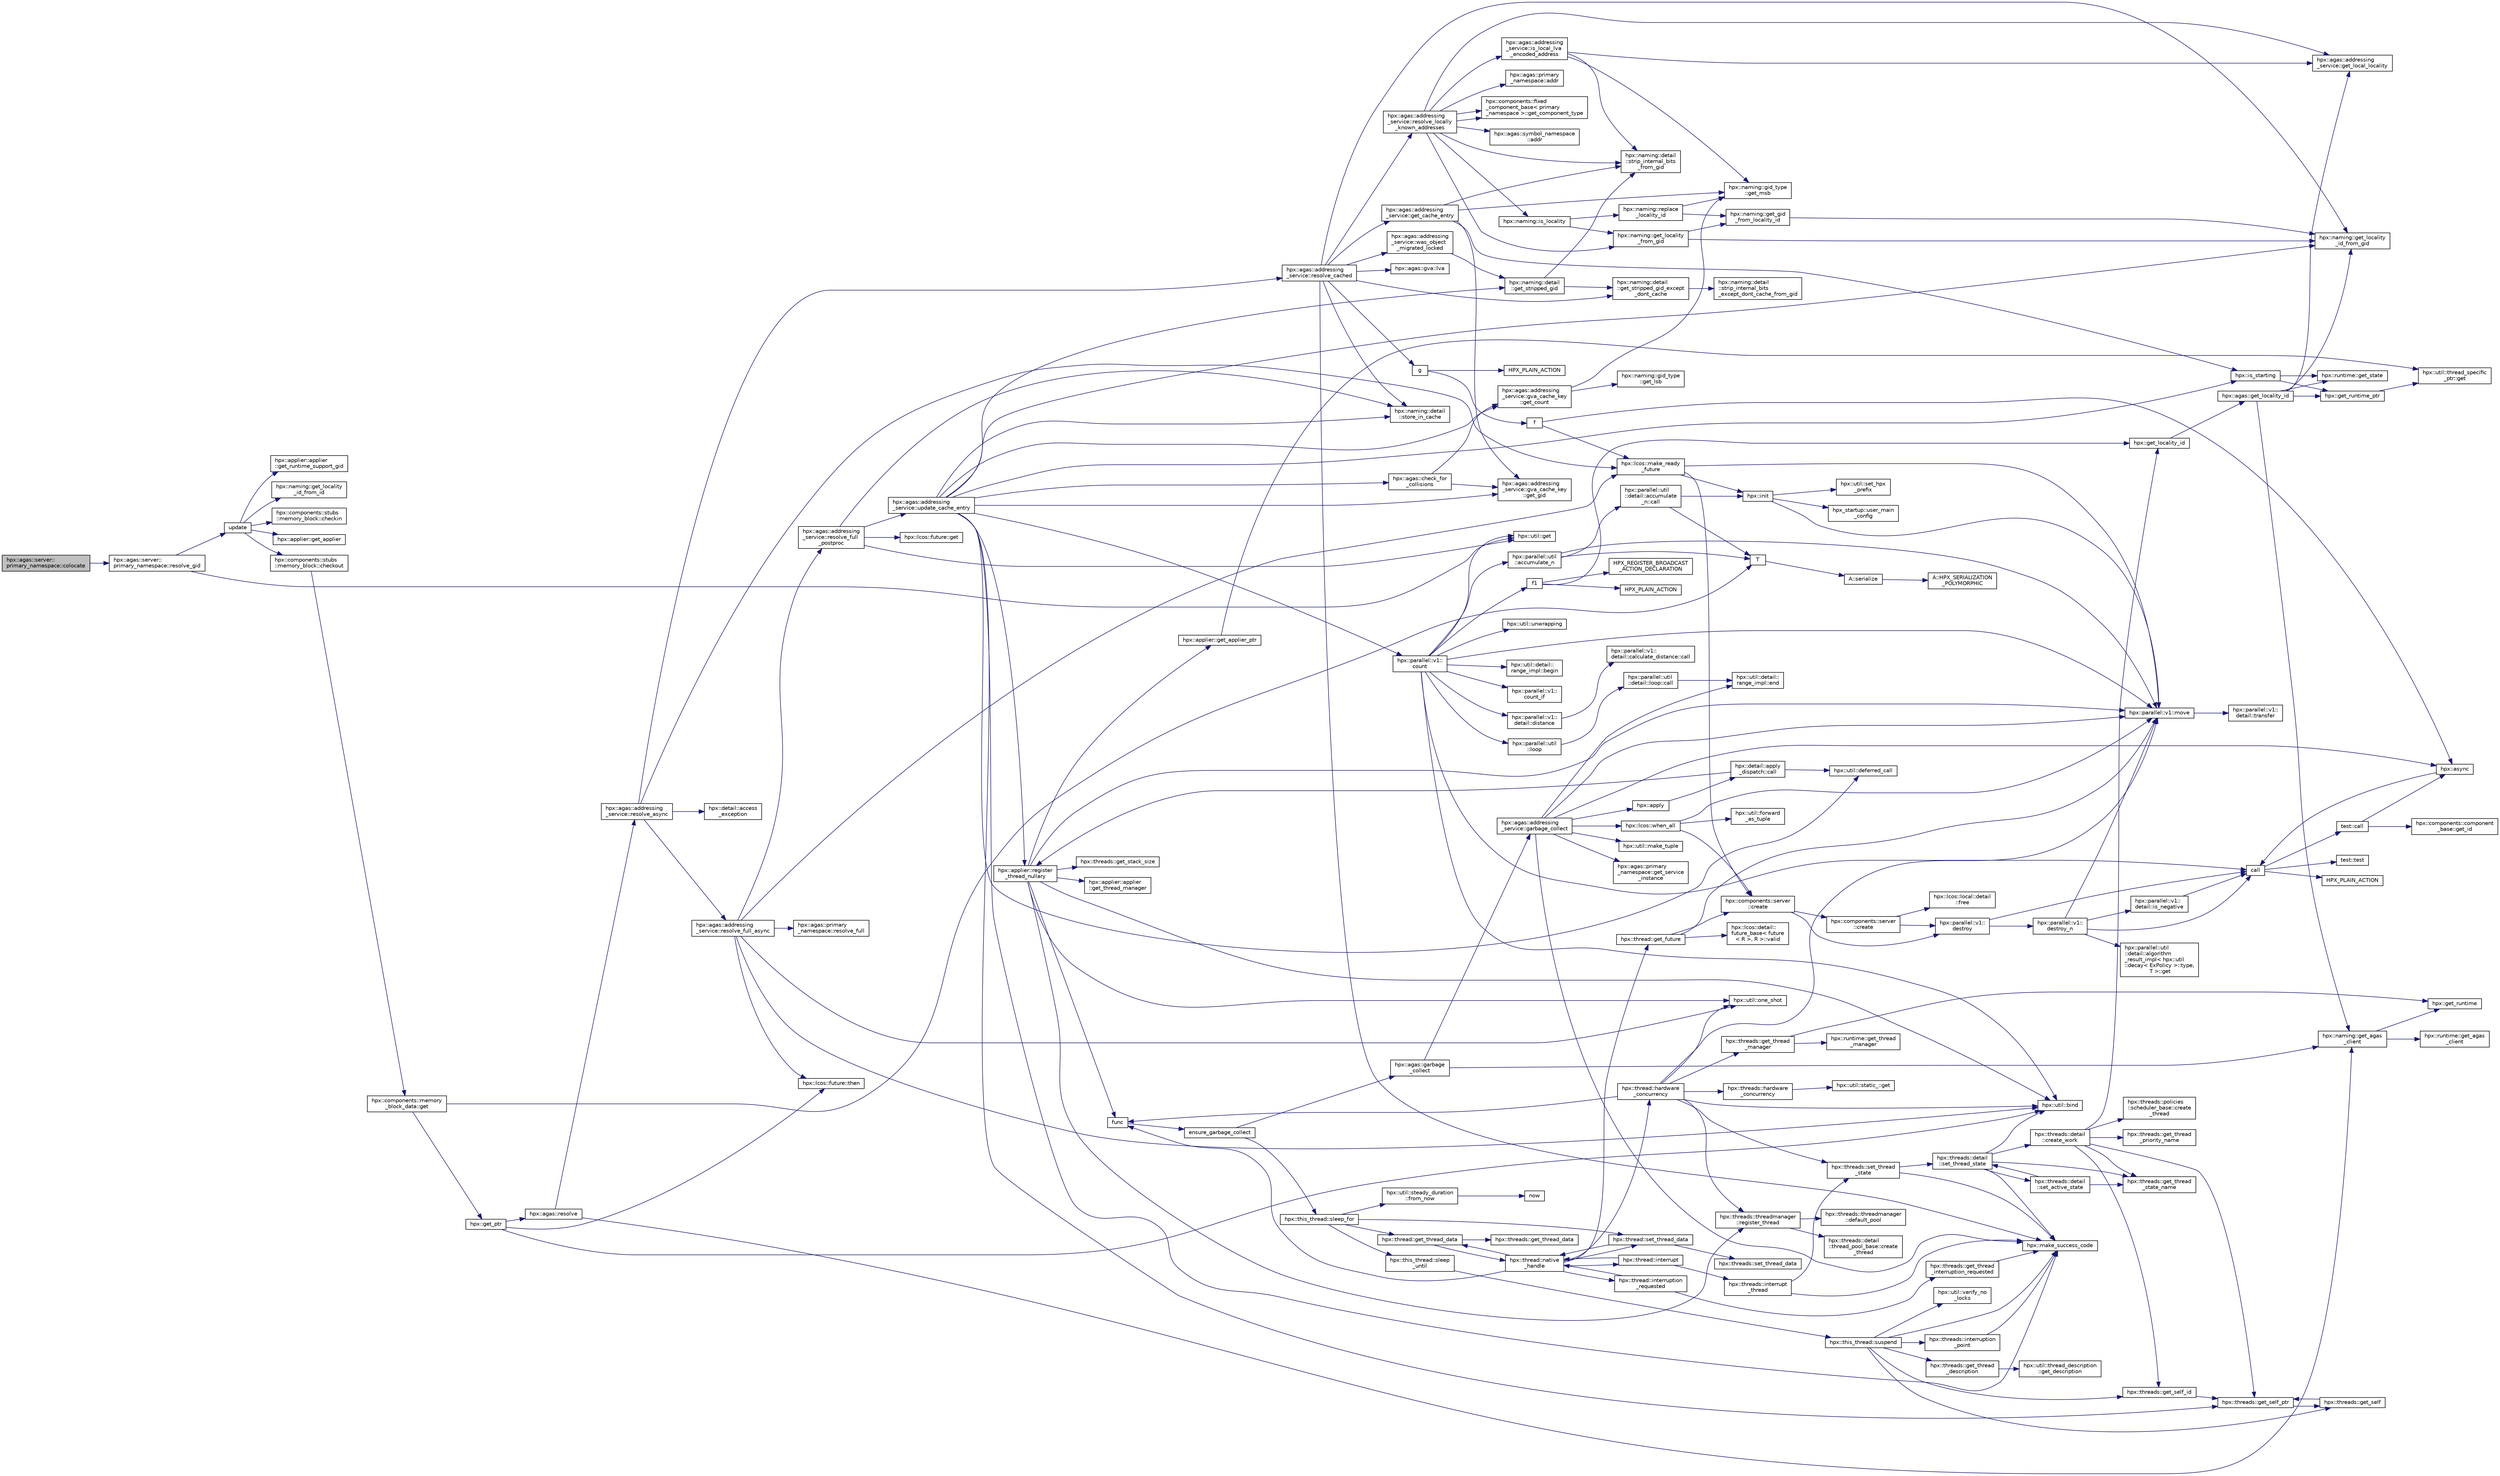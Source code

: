 digraph "hpx::agas::server::primary_namespace::colocate"
{
  edge [fontname="Helvetica",fontsize="10",labelfontname="Helvetica",labelfontsize="10"];
  node [fontname="Helvetica",fontsize="10",shape=record];
  rankdir="LR";
  Node560 [label="hpx::agas::server::\lprimary_namespace::colocate",height=0.2,width=0.4,color="black", fillcolor="grey75", style="filled", fontcolor="black"];
  Node560 -> Node561 [color="midnightblue",fontsize="10",style="solid",fontname="Helvetica"];
  Node561 [label="hpx::agas::server::\lprimary_namespace::resolve_gid",height=0.2,width=0.4,color="black", fillcolor="white", style="filled",URL="$d7/d3a/structhpx_1_1agas_1_1server_1_1primary__namespace.html#a967d5cd6df2454d4d74191d22028f756"];
  Node561 -> Node562 [color="midnightblue",fontsize="10",style="solid",fontname="Helvetica"];
  Node562 [label="update",height=0.2,width=0.4,color="black", fillcolor="white", style="filled",URL="$d7/d8b/non__atomic__rma_8cpp.html#a1f6c9aa3449cfad360e892c9c0bb7773"];
  Node562 -> Node563 [color="midnightblue",fontsize="10",style="solid",fontname="Helvetica"];
  Node563 [label="hpx::components::stubs\l::memory_block::checkout",height=0.2,width=0.4,color="black", fillcolor="white", style="filled",URL="$d2/d46/structhpx_1_1components_1_1stubs_1_1memory__block.html#a37128bbb38e0ee31010f3d06d6de4e66"];
  Node563 -> Node564 [color="midnightblue",fontsize="10",style="solid",fontname="Helvetica"];
  Node564 [label="hpx::components::memory\l_block_data::get",height=0.2,width=0.4,color="black", fillcolor="white", style="filled",URL="$d5/d76/classhpx_1_1components_1_1memory__block__data.html#a97ce2f01b730d8d90d329c1642fc0b28"];
  Node564 -> Node565 [color="midnightblue",fontsize="10",style="solid",fontname="Helvetica"];
  Node565 [label="T",height=0.2,width=0.4,color="black", fillcolor="white", style="filled",URL="$db/d33/polymorphic__semiintrusive__template_8cpp.html#ad187658f9cb91c1312b39ae7e896f1ea"];
  Node565 -> Node566 [color="midnightblue",fontsize="10",style="solid",fontname="Helvetica"];
  Node566 [label="A::serialize",height=0.2,width=0.4,color="black", fillcolor="white", style="filled",URL="$d7/da0/struct_a.html#a5f5c287cf471e274ed9dda0da1592212"];
  Node566 -> Node567 [color="midnightblue",fontsize="10",style="solid",fontname="Helvetica"];
  Node567 [label="A::HPX_SERIALIZATION\l_POLYMORPHIC",height=0.2,width=0.4,color="black", fillcolor="white", style="filled",URL="$d7/da0/struct_a.html#ada978cc156cebbafddb1f3aa4c01918c"];
  Node564 -> Node568 [color="midnightblue",fontsize="10",style="solid",fontname="Helvetica"];
  Node568 [label="hpx::get_ptr",height=0.2,width=0.4,color="black", fillcolor="white", style="filled",URL="$d8/d83/namespacehpx.html#aeb814737de830a2e8e340ca052d5ebfa",tooltip="Returns a future referring to the pointer to the underlying memory of a component. "];
  Node568 -> Node569 [color="midnightblue",fontsize="10",style="solid",fontname="Helvetica"];
  Node569 [label="hpx::agas::resolve",height=0.2,width=0.4,color="black", fillcolor="white", style="filled",URL="$dc/d54/namespacehpx_1_1agas.html#aa3252ce39fbc229439bb0d85875b01fb"];
  Node569 -> Node570 [color="midnightblue",fontsize="10",style="solid",fontname="Helvetica"];
  Node570 [label="hpx::naming::get_agas\l_client",height=0.2,width=0.4,color="black", fillcolor="white", style="filled",URL="$d4/dc9/namespacehpx_1_1naming.html#a0408fffd5d34b620712a801b0ae3b032"];
  Node570 -> Node571 [color="midnightblue",fontsize="10",style="solid",fontname="Helvetica"];
  Node571 [label="hpx::get_runtime",height=0.2,width=0.4,color="black", fillcolor="white", style="filled",URL="$d8/d83/namespacehpx.html#aef902cc6c7dd3b9fbadf34d1e850a070"];
  Node570 -> Node572 [color="midnightblue",fontsize="10",style="solid",fontname="Helvetica"];
  Node572 [label="hpx::runtime::get_agas\l_client",height=0.2,width=0.4,color="black", fillcolor="white", style="filled",URL="$d0/d7b/classhpx_1_1runtime.html#aeb5dddd30d6b9861669af8ad44d1a96a"];
  Node569 -> Node573 [color="midnightblue",fontsize="10",style="solid",fontname="Helvetica"];
  Node573 [label="hpx::agas::addressing\l_service::resolve_async",height=0.2,width=0.4,color="black", fillcolor="white", style="filled",URL="$db/d58/structhpx_1_1agas_1_1addressing__service.html#a3344990e7d5c255f51bf89a8fb2828eb"];
  Node573 -> Node574 [color="midnightblue",fontsize="10",style="solid",fontname="Helvetica"];
  Node574 [label="hpx::lcos::make_ready\l_future",height=0.2,width=0.4,color="black", fillcolor="white", style="filled",URL="$d2/dc9/namespacehpx_1_1lcos.html#a42997564ddfde91d475b8a2cea8f53e4"];
  Node574 -> Node575 [color="midnightblue",fontsize="10",style="solid",fontname="Helvetica"];
  Node575 [label="hpx::init",height=0.2,width=0.4,color="black", fillcolor="white", style="filled",URL="$d8/d83/namespacehpx.html#a3c694ea960b47c56b33351ba16e3d76b",tooltip="Main entry point for launching the HPX runtime system. "];
  Node575 -> Node576 [color="midnightblue",fontsize="10",style="solid",fontname="Helvetica"];
  Node576 [label="hpx::util::set_hpx\l_prefix",height=0.2,width=0.4,color="black", fillcolor="white", style="filled",URL="$df/dad/namespacehpx_1_1util.html#ae40a23c1ba0a48d9304dcf717a95793e"];
  Node575 -> Node577 [color="midnightblue",fontsize="10",style="solid",fontname="Helvetica"];
  Node577 [label="hpx_startup::user_main\l_config",height=0.2,width=0.4,color="black", fillcolor="white", style="filled",URL="$d3/dd2/namespacehpx__startup.html#aaac571d88bd3912a4225a23eb3261637"];
  Node575 -> Node578 [color="midnightblue",fontsize="10",style="solid",fontname="Helvetica"];
  Node578 [label="hpx::parallel::v1::move",height=0.2,width=0.4,color="black", fillcolor="white", style="filled",URL="$db/db9/namespacehpx_1_1parallel_1_1v1.html#aa7c4ede081ce786c9d1eb1adff495cfc"];
  Node578 -> Node579 [color="midnightblue",fontsize="10",style="solid",fontname="Helvetica"];
  Node579 [label="hpx::parallel::v1::\ldetail::transfer",height=0.2,width=0.4,color="black", fillcolor="white", style="filled",URL="$d2/ddd/namespacehpx_1_1parallel_1_1v1_1_1detail.html#ab1b56a05e1885ca7cc7ffa1804dd2f3c"];
  Node574 -> Node580 [color="midnightblue",fontsize="10",style="solid",fontname="Helvetica"];
  Node580 [label="hpx::components::server\l::create",height=0.2,width=0.4,color="black", fillcolor="white", style="filled",URL="$d2/da2/namespacehpx_1_1components_1_1server.html#ac776c89f3d68ceb910e8cee9fa937ab4",tooltip="Create arrays of components using their default constructor. "];
  Node580 -> Node581 [color="midnightblue",fontsize="10",style="solid",fontname="Helvetica"];
  Node581 [label="hpx::components::server\l::create",height=0.2,width=0.4,color="black", fillcolor="white", style="filled",URL="$d2/da2/namespacehpx_1_1components_1_1server.html#a77d26de181c97b444565e230577981bd"];
  Node581 -> Node582 [color="midnightblue",fontsize="10",style="solid",fontname="Helvetica"];
  Node582 [label="hpx::lcos::local::detail\l::free",height=0.2,width=0.4,color="black", fillcolor="white", style="filled",URL="$d4/dcb/namespacehpx_1_1lcos_1_1local_1_1detail.html#a55a940f019734e9bb045dc123cd80e48"];
  Node581 -> Node583 [color="midnightblue",fontsize="10",style="solid",fontname="Helvetica"];
  Node583 [label="hpx::parallel::v1::\ldestroy",height=0.2,width=0.4,color="black", fillcolor="white", style="filled",URL="$db/db9/namespacehpx_1_1parallel_1_1v1.html#acf303558375048e8a7cc9a2c2e09477f"];
  Node583 -> Node584 [color="midnightblue",fontsize="10",style="solid",fontname="Helvetica"];
  Node584 [label="call",height=0.2,width=0.4,color="black", fillcolor="white", style="filled",URL="$d2/d67/promise__1620_8cpp.html#a58357f0b82bc761e1d0b9091ed563a70"];
  Node584 -> Node585 [color="midnightblue",fontsize="10",style="solid",fontname="Helvetica"];
  Node585 [label="test::test",height=0.2,width=0.4,color="black", fillcolor="white", style="filled",URL="$d8/d89/structtest.html#ab42d5ece712d716b04cb3f686f297a26"];
  Node584 -> Node586 [color="midnightblue",fontsize="10",style="solid",fontname="Helvetica"];
  Node586 [label="HPX_PLAIN_ACTION",height=0.2,width=0.4,color="black", fillcolor="white", style="filled",URL="$d2/d67/promise__1620_8cpp.html#ab96aab827a4b1fcaf66cfe0ba83fef23"];
  Node584 -> Node587 [color="midnightblue",fontsize="10",style="solid",fontname="Helvetica"];
  Node587 [label="test::call",height=0.2,width=0.4,color="black", fillcolor="white", style="filled",URL="$d8/d89/structtest.html#aeb29e7ed6518b9426ccf1344c52620ae"];
  Node587 -> Node588 [color="midnightblue",fontsize="10",style="solid",fontname="Helvetica"];
  Node588 [label="hpx::async",height=0.2,width=0.4,color="black", fillcolor="white", style="filled",URL="$d8/d83/namespacehpx.html#acb7d8e37b73b823956ce144f9a57eaa4"];
  Node588 -> Node584 [color="midnightblue",fontsize="10",style="solid",fontname="Helvetica"];
  Node587 -> Node589 [color="midnightblue",fontsize="10",style="solid",fontname="Helvetica"];
  Node589 [label="hpx::components::component\l_base::get_id",height=0.2,width=0.4,color="black", fillcolor="white", style="filled",URL="$d2/de6/classhpx_1_1components_1_1component__base.html#a4c8fd93514039bdf01c48d66d82b19cd"];
  Node583 -> Node590 [color="midnightblue",fontsize="10",style="solid",fontname="Helvetica"];
  Node590 [label="hpx::parallel::v1::\ldestroy_n",height=0.2,width=0.4,color="black", fillcolor="white", style="filled",URL="$db/db9/namespacehpx_1_1parallel_1_1v1.html#a71d0691132a300690163f5636bcd5bd3"];
  Node590 -> Node591 [color="midnightblue",fontsize="10",style="solid",fontname="Helvetica"];
  Node591 [label="hpx::parallel::v1::\ldetail::is_negative",height=0.2,width=0.4,color="black", fillcolor="white", style="filled",URL="$d2/ddd/namespacehpx_1_1parallel_1_1v1_1_1detail.html#adf2e40fc4b20ad0fd442ee3118a4d527"];
  Node591 -> Node584 [color="midnightblue",fontsize="10",style="solid",fontname="Helvetica"];
  Node590 -> Node592 [color="midnightblue",fontsize="10",style="solid",fontname="Helvetica"];
  Node592 [label="hpx::parallel::util\l::detail::algorithm\l_result_impl\< hpx::util\l::decay\< ExPolicy \>::type,\l T \>::get",height=0.2,width=0.4,color="black", fillcolor="white", style="filled",URL="$d2/d42/structhpx_1_1parallel_1_1util_1_1detail_1_1algorithm__result__impl.html#ab5b051e8ec74eff5e0e62fd63f5d377e"];
  Node590 -> Node578 [color="midnightblue",fontsize="10",style="solid",fontname="Helvetica"];
  Node590 -> Node584 [color="midnightblue",fontsize="10",style="solid",fontname="Helvetica"];
  Node580 -> Node583 [color="midnightblue",fontsize="10",style="solid",fontname="Helvetica"];
  Node574 -> Node578 [color="midnightblue",fontsize="10",style="solid",fontname="Helvetica"];
  Node573 -> Node593 [color="midnightblue",fontsize="10",style="solid",fontname="Helvetica"];
  Node593 [label="hpx::agas::addressing\l_service::resolve_cached",height=0.2,width=0.4,color="black", fillcolor="white", style="filled",URL="$db/d58/structhpx_1_1agas_1_1addressing__service.html#a187ac62b4a4b7c1b98b75979357f07a9"];
  Node593 -> Node594 [color="midnightblue",fontsize="10",style="solid",fontname="Helvetica"];
  Node594 [label="hpx::naming::detail\l::get_stripped_gid_except\l_dont_cache",height=0.2,width=0.4,color="black", fillcolor="white", style="filled",URL="$d5/d18/namespacehpx_1_1naming_1_1detail.html#a1ab848588112d0f7fac377a15692c9cc"];
  Node594 -> Node595 [color="midnightblue",fontsize="10",style="solid",fontname="Helvetica"];
  Node595 [label="hpx::naming::detail\l::strip_internal_bits\l_except_dont_cache_from_gid",height=0.2,width=0.4,color="black", fillcolor="white", style="filled",URL="$d5/d18/namespacehpx_1_1naming_1_1detail.html#aabeb51a92376c6bfb9cf31bf9ff0c4cc"];
  Node593 -> Node596 [color="midnightblue",fontsize="10",style="solid",fontname="Helvetica"];
  Node596 [label="hpx::agas::addressing\l_service::resolve_locally\l_known_addresses",height=0.2,width=0.4,color="black", fillcolor="white", style="filled",URL="$db/d58/structhpx_1_1agas_1_1addressing__service.html#afb44b2c86524b47d1431d9d66524075c"];
  Node596 -> Node597 [color="midnightblue",fontsize="10",style="solid",fontname="Helvetica"];
  Node597 [label="hpx::naming::detail\l::strip_internal_bits\l_from_gid",height=0.2,width=0.4,color="black", fillcolor="white", style="filled",URL="$d5/d18/namespacehpx_1_1naming_1_1detail.html#a95cca4d4bc82a9da3e804b225b03dfaf"];
  Node596 -> Node598 [color="midnightblue",fontsize="10",style="solid",fontname="Helvetica"];
  Node598 [label="hpx::agas::addressing\l_service::is_local_lva\l_encoded_address",height=0.2,width=0.4,color="black", fillcolor="white", style="filled",URL="$db/d58/structhpx_1_1agas_1_1addressing__service.html#af9469c8740aeb898ce6937e2d0e57095"];
  Node598 -> Node597 [color="midnightblue",fontsize="10",style="solid",fontname="Helvetica"];
  Node598 -> Node599 [color="midnightblue",fontsize="10",style="solid",fontname="Helvetica"];
  Node599 [label="hpx::agas::addressing\l_service::get_local_locality",height=0.2,width=0.4,color="black", fillcolor="white", style="filled",URL="$db/d58/structhpx_1_1agas_1_1addressing__service.html#ab52c19a37c2a7a006c6c15f90ad0539c"];
  Node598 -> Node600 [color="midnightblue",fontsize="10",style="solid",fontname="Helvetica"];
  Node600 [label="hpx::naming::gid_type\l::get_msb",height=0.2,width=0.4,color="black", fillcolor="white", style="filled",URL="$d3/d67/structhpx_1_1naming_1_1gid__type.html#a31d0fb49a563fb184fecaabdced4dcd9"];
  Node596 -> Node599 [color="midnightblue",fontsize="10",style="solid",fontname="Helvetica"];
  Node596 -> Node601 [color="midnightblue",fontsize="10",style="solid",fontname="Helvetica"];
  Node601 [label="hpx::naming::is_locality",height=0.2,width=0.4,color="black", fillcolor="white", style="filled",URL="$d4/dc9/namespacehpx_1_1naming.html#a960045d29982b0fda774809643cf2be8"];
  Node601 -> Node602 [color="midnightblue",fontsize="10",style="solid",fontname="Helvetica"];
  Node602 [label="hpx::naming::get_locality\l_from_gid",height=0.2,width=0.4,color="black", fillcolor="white", style="filled",URL="$d4/dc9/namespacehpx_1_1naming.html#a0b1c0ab6510a7a869fa4e3c7717748e5"];
  Node602 -> Node603 [color="midnightblue",fontsize="10",style="solid",fontname="Helvetica"];
  Node603 [label="hpx::naming::get_gid\l_from_locality_id",height=0.2,width=0.4,color="black", fillcolor="white", style="filled",URL="$d4/dc9/namespacehpx_1_1naming.html#ae50a3ecdb5854b6a25a556ebc9830541"];
  Node603 -> Node604 [color="midnightblue",fontsize="10",style="solid",fontname="Helvetica"];
  Node604 [label="hpx::naming::get_locality\l_id_from_gid",height=0.2,width=0.4,color="black", fillcolor="white", style="filled",URL="$d4/dc9/namespacehpx_1_1naming.html#a7fd43037784560bd04fda9b49e33529f"];
  Node602 -> Node604 [color="midnightblue",fontsize="10",style="solid",fontname="Helvetica"];
  Node601 -> Node605 [color="midnightblue",fontsize="10",style="solid",fontname="Helvetica"];
  Node605 [label="hpx::naming::replace\l_locality_id",height=0.2,width=0.4,color="black", fillcolor="white", style="filled",URL="$d4/dc9/namespacehpx_1_1naming.html#a27ed9275dccbd5fb677b350f040c21b4"];
  Node605 -> Node603 [color="midnightblue",fontsize="10",style="solid",fontname="Helvetica"];
  Node605 -> Node600 [color="midnightblue",fontsize="10",style="solid",fontname="Helvetica"];
  Node596 -> Node602 [color="midnightblue",fontsize="10",style="solid",fontname="Helvetica"];
  Node596 -> Node606 [color="midnightblue",fontsize="10",style="solid",fontname="Helvetica"];
  Node606 [label="hpx::agas::primary\l_namespace::addr",height=0.2,width=0.4,color="black", fillcolor="white", style="filled",URL="$d1/d43/structhpx_1_1agas_1_1primary__namespace.html#ab71d11675989acee54e82f6d1956a77c"];
  Node596 -> Node607 [color="midnightblue",fontsize="10",style="solid",fontname="Helvetica"];
  Node607 [label="hpx::components::fixed\l_component_base\< primary\l_namespace \>::get_component_type",height=0.2,width=0.4,color="black", fillcolor="white", style="filled",URL="$df/dfd/classhpx_1_1components_1_1fixed__component__base.html#aa87dbc5aad4f2ee3f9b8f62c6981a8c2"];
  Node596 -> Node608 [color="midnightblue",fontsize="10",style="solid",fontname="Helvetica"];
  Node608 [label="hpx::agas::symbol_namespace\l::addr",height=0.2,width=0.4,color="black", fillcolor="white", style="filled",URL="$dd/d5e/structhpx_1_1agas_1_1symbol__namespace.html#a2527957c5b5ce9c4842294c8a95d00b4"];
  Node596 -> Node607 [color="midnightblue",fontsize="10",style="solid",fontname="Helvetica"];
  Node593 -> Node609 [color="midnightblue",fontsize="10",style="solid",fontname="Helvetica"];
  Node609 [label="hpx::make_success_code",height=0.2,width=0.4,color="black", fillcolor="white", style="filled",URL="$d8/d83/namespacehpx.html#a0e8512a8f49e2a6c8185061181419d8f",tooltip="Returns error_code(hpx::success, \"success\", mode). "];
  Node593 -> Node610 [color="midnightblue",fontsize="10",style="solid",fontname="Helvetica"];
  Node610 [label="hpx::naming::detail\l::store_in_cache",height=0.2,width=0.4,color="black", fillcolor="white", style="filled",URL="$d5/d18/namespacehpx_1_1naming_1_1detail.html#a58e1ddcbd72ed4042377e11f32abf3fa"];
  Node593 -> Node604 [color="midnightblue",fontsize="10",style="solid",fontname="Helvetica"];
  Node593 -> Node611 [color="midnightblue",fontsize="10",style="solid",fontname="Helvetica"];
  Node611 [label="hpx::agas::addressing\l_service::was_object\l_migrated_locked",height=0.2,width=0.4,color="black", fillcolor="white", style="filled",URL="$db/d58/structhpx_1_1agas_1_1addressing__service.html#aade8c179c3866b1212fe6439b586ace1",tooltip="Maintain list of migrated objects. "];
  Node611 -> Node612 [color="midnightblue",fontsize="10",style="solid",fontname="Helvetica"];
  Node612 [label="hpx::naming::detail\l::get_stripped_gid",height=0.2,width=0.4,color="black", fillcolor="white", style="filled",URL="$d5/d18/namespacehpx_1_1naming_1_1detail.html#ad3a849cb7ebd5dccf9aefadccc21dd89"];
  Node612 -> Node597 [color="midnightblue",fontsize="10",style="solid",fontname="Helvetica"];
  Node612 -> Node594 [color="midnightblue",fontsize="10",style="solid",fontname="Helvetica"];
  Node593 -> Node613 [color="midnightblue",fontsize="10",style="solid",fontname="Helvetica"];
  Node613 [label="g",height=0.2,width=0.4,color="black", fillcolor="white", style="filled",URL="$da/d17/cxx11__noexcept_8cpp.html#a96f5ebe659f57f5faa7343c54f8ea39a"];
  Node613 -> Node614 [color="midnightblue",fontsize="10",style="solid",fontname="Helvetica"];
  Node614 [label="f",height=0.2,width=0.4,color="black", fillcolor="white", style="filled",URL="$d4/d13/async__unwrap__1037_8cpp.html#a02a6b0b4f77af9f69a841dc8262b0cd0"];
  Node614 -> Node588 [color="midnightblue",fontsize="10",style="solid",fontname="Helvetica"];
  Node614 -> Node574 [color="midnightblue",fontsize="10",style="solid",fontname="Helvetica"];
  Node613 -> Node615 [color="midnightblue",fontsize="10",style="solid",fontname="Helvetica"];
  Node615 [label="HPX_PLAIN_ACTION",height=0.2,width=0.4,color="black", fillcolor="white", style="filled",URL="$d4/d13/async__unwrap__1037_8cpp.html#ab5991a65409f0229f564e4935bd7b979"];
  Node593 -> Node616 [color="midnightblue",fontsize="10",style="solid",fontname="Helvetica"];
  Node616 [label="hpx::agas::addressing\l_service::get_cache_entry",height=0.2,width=0.4,color="black", fillcolor="white", style="filled",URL="$db/d58/structhpx_1_1agas_1_1addressing__service.html#aa49e358ece0734e36829a90603b51c63"];
  Node616 -> Node617 [color="midnightblue",fontsize="10",style="solid",fontname="Helvetica"];
  Node617 [label="hpx::is_starting",height=0.2,width=0.4,color="black", fillcolor="white", style="filled",URL="$d8/d83/namespacehpx.html#ab3ff61647293cfe9b7c3060fee8445a5",tooltip="Test whether the runtime system is currently being started. "];
  Node617 -> Node618 [color="midnightblue",fontsize="10",style="solid",fontname="Helvetica"];
  Node618 [label="hpx::get_runtime_ptr",height=0.2,width=0.4,color="black", fillcolor="white", style="filled",URL="$d8/d83/namespacehpx.html#af29daf2bb3e01b4d6495a1742b6cce64"];
  Node618 -> Node619 [color="midnightblue",fontsize="10",style="solid",fontname="Helvetica"];
  Node619 [label="hpx::util::thread_specific\l_ptr::get",height=0.2,width=0.4,color="black", fillcolor="white", style="filled",URL="$d4/d4c/structhpx_1_1util_1_1thread__specific__ptr.html#a3b27d8520710478aa41d1f74206bdba9"];
  Node617 -> Node620 [color="midnightblue",fontsize="10",style="solid",fontname="Helvetica"];
  Node620 [label="hpx::runtime::get_state",height=0.2,width=0.4,color="black", fillcolor="white", style="filled",URL="$d0/d7b/classhpx_1_1runtime.html#ab405f80e060dac95d624520f38b0524c"];
  Node616 -> Node597 [color="midnightblue",fontsize="10",style="solid",fontname="Helvetica"];
  Node616 -> Node600 [color="midnightblue",fontsize="10",style="solid",fontname="Helvetica"];
  Node616 -> Node621 [color="midnightblue",fontsize="10",style="solid",fontname="Helvetica"];
  Node621 [label="hpx::agas::addressing\l_service::gva_cache_key\l::get_gid",height=0.2,width=0.4,color="black", fillcolor="white", style="filled",URL="$d0/d9c/structhpx_1_1agas_1_1addressing__service_1_1gva__cache__key.html#a708ed959cf225ceef95f3328a99e29ff"];
  Node593 -> Node622 [color="midnightblue",fontsize="10",style="solid",fontname="Helvetica"];
  Node622 [label="hpx::agas::gva::lva",height=0.2,width=0.4,color="black", fillcolor="white", style="filled",URL="$dc/d8a/structhpx_1_1agas_1_1gva.html#aea2401483cd9320a0a8ca504e79e076b"];
  Node573 -> Node623 [color="midnightblue",fontsize="10",style="solid",fontname="Helvetica"];
  Node623 [label="hpx::detail::access\l_exception",height=0.2,width=0.4,color="black", fillcolor="white", style="filled",URL="$d5/dbe/namespacehpx_1_1detail.html#ad5b3b2c9c75cdd2d75f4473c03230643"];
  Node573 -> Node624 [color="midnightblue",fontsize="10",style="solid",fontname="Helvetica"];
  Node624 [label="hpx::agas::addressing\l_service::resolve_full_async",height=0.2,width=0.4,color="black", fillcolor="white", style="filled",URL="$db/d58/structhpx_1_1agas_1_1addressing__service.html#af678e6288e0f302b9c96b813a8e660ef"];
  Node624 -> Node574 [color="midnightblue",fontsize="10",style="solid",fontname="Helvetica"];
  Node624 -> Node625 [color="midnightblue",fontsize="10",style="solid",fontname="Helvetica"];
  Node625 [label="hpx::agas::primary\l_namespace::resolve_full",height=0.2,width=0.4,color="black", fillcolor="white", style="filled",URL="$d1/d43/structhpx_1_1agas_1_1primary__namespace.html#ae7bd476e130fc743397d0d18bb161f74"];
  Node624 -> Node626 [color="midnightblue",fontsize="10",style="solid",fontname="Helvetica"];
  Node626 [label="hpx::lcos::future::then",height=0.2,width=0.4,color="black", fillcolor="white", style="filled",URL="$d0/d33/classhpx_1_1lcos_1_1future.html#a17045dee172c36e208b2cbd400fa8797"];
  Node624 -> Node627 [color="midnightblue",fontsize="10",style="solid",fontname="Helvetica"];
  Node627 [label="hpx::util::bind",height=0.2,width=0.4,color="black", fillcolor="white", style="filled",URL="$df/dad/namespacehpx_1_1util.html#ad844caedf82a0173d6909d910c3e48c6"];
  Node624 -> Node628 [color="midnightblue",fontsize="10",style="solid",fontname="Helvetica"];
  Node628 [label="hpx::util::one_shot",height=0.2,width=0.4,color="black", fillcolor="white", style="filled",URL="$df/dad/namespacehpx_1_1util.html#a273e61be42a72415291e0ec0a4f28c7a"];
  Node624 -> Node629 [color="midnightblue",fontsize="10",style="solid",fontname="Helvetica"];
  Node629 [label="hpx::agas::addressing\l_service::resolve_full\l_postproc",height=0.2,width=0.4,color="black", fillcolor="white", style="filled",URL="$db/d58/structhpx_1_1agas_1_1addressing__service.html#a9adf9683a9e200a15224e7c04f8d6339"];
  Node629 -> Node630 [color="midnightblue",fontsize="10",style="solid",fontname="Helvetica"];
  Node630 [label="hpx::util::get",height=0.2,width=0.4,color="black", fillcolor="white", style="filled",URL="$df/dad/namespacehpx_1_1util.html#a5cbd3c41f03f4d4acaedaa4777e3cc02"];
  Node629 -> Node631 [color="midnightblue",fontsize="10",style="solid",fontname="Helvetica"];
  Node631 [label="hpx::lcos::future::get",height=0.2,width=0.4,color="black", fillcolor="white", style="filled",URL="$d0/d33/classhpx_1_1lcos_1_1future.html#a8c28269486d5620ac48af349f17bb41c"];
  Node629 -> Node610 [color="midnightblue",fontsize="10",style="solid",fontname="Helvetica"];
  Node629 -> Node632 [color="midnightblue",fontsize="10",style="solid",fontname="Helvetica"];
  Node632 [label="hpx::agas::addressing\l_service::update_cache_entry",height=0.2,width=0.4,color="black", fillcolor="white", style="filled",URL="$db/d58/structhpx_1_1agas_1_1addressing__service.html#ab49f7530592fc5c804c94720b8ffd61d"];
  Node632 -> Node609 [color="midnightblue",fontsize="10",style="solid",fontname="Helvetica"];
  Node632 -> Node610 [color="midnightblue",fontsize="10",style="solid",fontname="Helvetica"];
  Node632 -> Node612 [color="midnightblue",fontsize="10",style="solid",fontname="Helvetica"];
  Node632 -> Node604 [color="midnightblue",fontsize="10",style="solid",fontname="Helvetica"];
  Node632 -> Node633 [color="midnightblue",fontsize="10",style="solid",fontname="Helvetica"];
  Node633 [label="hpx::threads::get_self_ptr",height=0.2,width=0.4,color="black", fillcolor="white", style="filled",URL="$d7/d28/namespacehpx_1_1threads.html#a22877ae347ad884cde3a51397dad6c53"];
  Node633 -> Node634 [color="midnightblue",fontsize="10",style="solid",fontname="Helvetica"];
  Node634 [label="hpx::threads::get_self",height=0.2,width=0.4,color="black", fillcolor="white", style="filled",URL="$d7/d28/namespacehpx_1_1threads.html#a07daf4d6d29233f20d66d41ab7b5b8e8"];
  Node634 -> Node633 [color="midnightblue",fontsize="10",style="solid",fontname="Helvetica"];
  Node632 -> Node617 [color="midnightblue",fontsize="10",style="solid",fontname="Helvetica"];
  Node632 -> Node635 [color="midnightblue",fontsize="10",style="solid",fontname="Helvetica"];
  Node635 [label="hpx::applier::register\l_thread_nullary",height=0.2,width=0.4,color="black", fillcolor="white", style="filled",URL="$d8/dcb/namespacehpx_1_1applier.html#a401cd1145927e58d74d1eb52aaccd936"];
  Node635 -> Node636 [color="midnightblue",fontsize="10",style="solid",fontname="Helvetica"];
  Node636 [label="hpx::applier::get_applier_ptr",height=0.2,width=0.4,color="black", fillcolor="white", style="filled",URL="$d8/dcb/namespacehpx_1_1applier.html#a617483cf2b77ad3a0aa428ade7b35299"];
  Node636 -> Node619 [color="midnightblue",fontsize="10",style="solid",fontname="Helvetica"];
  Node635 -> Node637 [color="midnightblue",fontsize="10",style="solid",fontname="Helvetica"];
  Node637 [label="func",height=0.2,width=0.4,color="black", fillcolor="white", style="filled",URL="$d8/dfd/id__type__ref__counting__1032_8cpp.html#ab811b86ea5107ffb3351fcaa29d2c652"];
  Node637 -> Node638 [color="midnightblue",fontsize="10",style="solid",fontname="Helvetica"];
  Node638 [label="ensure_garbage_collect",height=0.2,width=0.4,color="black", fillcolor="white", style="filled",URL="$d8/dfd/id__type__ref__counting__1032_8cpp.html#a5264b94bf7c262ac0e521fb290d476d5"];
  Node638 -> Node639 [color="midnightblue",fontsize="10",style="solid",fontname="Helvetica"];
  Node639 [label="hpx::this_thread::sleep_for",height=0.2,width=0.4,color="black", fillcolor="white", style="filled",URL="$d9/d52/namespacehpx_1_1this__thread.html#afc042a5a5fa52eef2d1d177a343435cf"];
  Node639 -> Node640 [color="midnightblue",fontsize="10",style="solid",fontname="Helvetica"];
  Node640 [label="hpx::this_thread::sleep\l_until",height=0.2,width=0.4,color="black", fillcolor="white", style="filled",URL="$d9/d52/namespacehpx_1_1this__thread.html#ae12a853980115b23ff0ab8ca06622658"];
  Node640 -> Node641 [color="midnightblue",fontsize="10",style="solid",fontname="Helvetica"];
  Node641 [label="hpx::this_thread::suspend",height=0.2,width=0.4,color="black", fillcolor="white", style="filled",URL="$d9/d52/namespacehpx_1_1this__thread.html#aca220026fb3014c0881d129fe31c0073"];
  Node641 -> Node634 [color="midnightblue",fontsize="10",style="solid",fontname="Helvetica"];
  Node641 -> Node642 [color="midnightblue",fontsize="10",style="solid",fontname="Helvetica"];
  Node642 [label="hpx::threads::get_self_id",height=0.2,width=0.4,color="black", fillcolor="white", style="filled",URL="$d7/d28/namespacehpx_1_1threads.html#afafe0f900b9fac3d4ed3c747625c1cfe"];
  Node642 -> Node633 [color="midnightblue",fontsize="10",style="solid",fontname="Helvetica"];
  Node641 -> Node643 [color="midnightblue",fontsize="10",style="solid",fontname="Helvetica"];
  Node643 [label="hpx::threads::interruption\l_point",height=0.2,width=0.4,color="black", fillcolor="white", style="filled",URL="$d7/d28/namespacehpx_1_1threads.html#ada6ec56a12b050707311d8c628089059"];
  Node643 -> Node609 [color="midnightblue",fontsize="10",style="solid",fontname="Helvetica"];
  Node641 -> Node644 [color="midnightblue",fontsize="10",style="solid",fontname="Helvetica"];
  Node644 [label="hpx::util::verify_no\l_locks",height=0.2,width=0.4,color="black", fillcolor="white", style="filled",URL="$df/dad/namespacehpx_1_1util.html#ae0e1837ee6f09b79b26c2e788d2e9fc9"];
  Node641 -> Node645 [color="midnightblue",fontsize="10",style="solid",fontname="Helvetica"];
  Node645 [label="hpx::threads::get_thread\l_description",height=0.2,width=0.4,color="black", fillcolor="white", style="filled",URL="$d7/d28/namespacehpx_1_1threads.html#a42fc18a7a680f4e8bc633a4b4c956701"];
  Node645 -> Node646 [color="midnightblue",fontsize="10",style="solid",fontname="Helvetica"];
  Node646 [label="hpx::util::thread_description\l::get_description",height=0.2,width=0.4,color="black", fillcolor="white", style="filled",URL="$df/d9e/structhpx_1_1util_1_1thread__description.html#a8c834e14eca6eb228188022577f9f952"];
  Node641 -> Node609 [color="midnightblue",fontsize="10",style="solid",fontname="Helvetica"];
  Node639 -> Node647 [color="midnightblue",fontsize="10",style="solid",fontname="Helvetica"];
  Node647 [label="hpx::util::steady_duration\l::from_now",height=0.2,width=0.4,color="black", fillcolor="white", style="filled",URL="$d9/d4f/classhpx_1_1util_1_1steady__duration.html#a0132206d767cd0f7395507b40111a153"];
  Node647 -> Node648 [color="midnightblue",fontsize="10",style="solid",fontname="Helvetica"];
  Node648 [label="now",height=0.2,width=0.4,color="black", fillcolor="white", style="filled",URL="$de/db3/1d__stencil__1__omp_8cpp.html#a89e9667753dccfac455bd37a7a3a7b16"];
  Node639 -> Node649 [color="midnightblue",fontsize="10",style="solid",fontname="Helvetica"];
  Node649 [label="hpx::thread::get_thread_data",height=0.2,width=0.4,color="black", fillcolor="white", style="filled",URL="$de/d9b/classhpx_1_1thread.html#a4535ef82cec3b953d2c941d20e3e3904"];
  Node649 -> Node650 [color="midnightblue",fontsize="10",style="solid",fontname="Helvetica"];
  Node650 [label="hpx::threads::get_thread_data",height=0.2,width=0.4,color="black", fillcolor="white", style="filled",URL="$d7/d28/namespacehpx_1_1threads.html#a8737931ff6303807225f735b2b384ae4"];
  Node649 -> Node651 [color="midnightblue",fontsize="10",style="solid",fontname="Helvetica"];
  Node651 [label="hpx::thread::native\l_handle",height=0.2,width=0.4,color="black", fillcolor="white", style="filled",URL="$de/d9b/classhpx_1_1thread.html#acf48190d264ab64c1c4ec99d0b421b5a"];
  Node651 -> Node652 [color="midnightblue",fontsize="10",style="solid",fontname="Helvetica"];
  Node652 [label="hpx::thread::hardware\l_concurrency",height=0.2,width=0.4,color="black", fillcolor="white", style="filled",URL="$de/d9b/classhpx_1_1thread.html#a8e4fff210e02485ba493bc3a2a956c03"];
  Node652 -> Node653 [color="midnightblue",fontsize="10",style="solid",fontname="Helvetica"];
  Node653 [label="hpx::threads::hardware\l_concurrency",height=0.2,width=0.4,color="black", fillcolor="white", style="filled",URL="$d7/d28/namespacehpx_1_1threads.html#aa8752a235478d2ad7b5ac467b63ab527"];
  Node653 -> Node654 [color="midnightblue",fontsize="10",style="solid",fontname="Helvetica"];
  Node654 [label="hpx::util::static_::get",height=0.2,width=0.4,color="black", fillcolor="white", style="filled",URL="$d3/dbb/structhpx_1_1util_1_1static__.html#a2967c633948a3bf17a3b5405ef5a8318"];
  Node652 -> Node637 [color="midnightblue",fontsize="10",style="solid",fontname="Helvetica"];
  Node652 -> Node627 [color="midnightblue",fontsize="10",style="solid",fontname="Helvetica"];
  Node652 -> Node628 [color="midnightblue",fontsize="10",style="solid",fontname="Helvetica"];
  Node652 -> Node578 [color="midnightblue",fontsize="10",style="solid",fontname="Helvetica"];
  Node652 -> Node655 [color="midnightblue",fontsize="10",style="solid",fontname="Helvetica"];
  Node655 [label="hpx::threads::get_thread\l_manager",height=0.2,width=0.4,color="black", fillcolor="white", style="filled",URL="$d7/d28/namespacehpx_1_1threads.html#a076973c3a53beadde7d967e22c4f6cce"];
  Node655 -> Node571 [color="midnightblue",fontsize="10",style="solid",fontname="Helvetica"];
  Node655 -> Node656 [color="midnightblue",fontsize="10",style="solid",fontname="Helvetica"];
  Node656 [label="hpx::runtime::get_thread\l_manager",height=0.2,width=0.4,color="black", fillcolor="white", style="filled",URL="$d0/d7b/classhpx_1_1runtime.html#a865b12d57fcd44a8d3dda3e35414f563"];
  Node652 -> Node657 [color="midnightblue",fontsize="10",style="solid",fontname="Helvetica"];
  Node657 [label="hpx::threads::threadmanager\l::register_thread",height=0.2,width=0.4,color="black", fillcolor="white", style="filled",URL="$d5/daa/classhpx_1_1threads_1_1threadmanager.html#a7f79c7578e08a60ca45eb276ce8133d8"];
  Node657 -> Node658 [color="midnightblue",fontsize="10",style="solid",fontname="Helvetica"];
  Node658 [label="hpx::threads::threadmanager\l::default_pool",height=0.2,width=0.4,color="black", fillcolor="white", style="filled",URL="$d5/daa/classhpx_1_1threads_1_1threadmanager.html#a851f067d03b5dd1c5e6a9a6a841e05df"];
  Node657 -> Node659 [color="midnightblue",fontsize="10",style="solid",fontname="Helvetica"];
  Node659 [label="hpx::threads::detail\l::thread_pool_base::create\l_thread",height=0.2,width=0.4,color="black", fillcolor="white", style="filled",URL="$de/dae/classhpx_1_1threads_1_1detail_1_1thread__pool__base.html#ad35d3779eef6f4528e62a26d71b34b34"];
  Node652 -> Node660 [color="midnightblue",fontsize="10",style="solid",fontname="Helvetica"];
  Node660 [label="hpx::threads::set_thread\l_state",height=0.2,width=0.4,color="black", fillcolor="white", style="filled",URL="$d7/d28/namespacehpx_1_1threads.html#ac0690ad16ad778bcc79dcd727cc33025",tooltip="Set the thread state of the thread referenced by the thread_id id. "];
  Node660 -> Node609 [color="midnightblue",fontsize="10",style="solid",fontname="Helvetica"];
  Node660 -> Node661 [color="midnightblue",fontsize="10",style="solid",fontname="Helvetica"];
  Node661 [label="hpx::threads::detail\l::set_thread_state",height=0.2,width=0.4,color="black", fillcolor="white", style="filled",URL="$d2/dd1/namespacehpx_1_1threads_1_1detail.html#af85ddc854c4a149bf1738eb1b111b9ab"];
  Node661 -> Node662 [color="midnightblue",fontsize="10",style="solid",fontname="Helvetica"];
  Node662 [label="hpx::threads::get_thread\l_state_name",height=0.2,width=0.4,color="black", fillcolor="white", style="filled",URL="$d7/d28/namespacehpx_1_1threads.html#a26f91ea8d2195f165c033241c5cd11db"];
  Node661 -> Node609 [color="midnightblue",fontsize="10",style="solid",fontname="Helvetica"];
  Node661 -> Node627 [color="midnightblue",fontsize="10",style="solid",fontname="Helvetica"];
  Node661 -> Node663 [color="midnightblue",fontsize="10",style="solid",fontname="Helvetica"];
  Node663 [label="hpx::threads::detail\l::set_active_state",height=0.2,width=0.4,color="black", fillcolor="white", style="filled",URL="$d2/dd1/namespacehpx_1_1threads_1_1detail.html#a45884a5bf04ad66a4f259231a3947e76"];
  Node663 -> Node662 [color="midnightblue",fontsize="10",style="solid",fontname="Helvetica"];
  Node663 -> Node661 [color="midnightblue",fontsize="10",style="solid",fontname="Helvetica"];
  Node661 -> Node664 [color="midnightblue",fontsize="10",style="solid",fontname="Helvetica"];
  Node664 [label="hpx::threads::detail\l::create_work",height=0.2,width=0.4,color="black", fillcolor="white", style="filled",URL="$d2/dd1/namespacehpx_1_1threads_1_1detail.html#ae22384a3c1b1a1940032fad068fb54b1"];
  Node664 -> Node662 [color="midnightblue",fontsize="10",style="solid",fontname="Helvetica"];
  Node664 -> Node665 [color="midnightblue",fontsize="10",style="solid",fontname="Helvetica"];
  Node665 [label="hpx::threads::get_thread\l_priority_name",height=0.2,width=0.4,color="black", fillcolor="white", style="filled",URL="$d7/d28/namespacehpx_1_1threads.html#a9c6b2fec0c1cf5b06ff83ce756ca6d42"];
  Node664 -> Node633 [color="midnightblue",fontsize="10",style="solid",fontname="Helvetica"];
  Node664 -> Node642 [color="midnightblue",fontsize="10",style="solid",fontname="Helvetica"];
  Node664 -> Node666 [color="midnightblue",fontsize="10",style="solid",fontname="Helvetica"];
  Node666 [label="hpx::get_locality_id",height=0.2,width=0.4,color="black", fillcolor="white", style="filled",URL="$d8/d83/namespacehpx.html#a158d7c54a657bb364c1704033010697b",tooltip="Return the number of the locality this function is being called from. "];
  Node666 -> Node667 [color="midnightblue",fontsize="10",style="solid",fontname="Helvetica"];
  Node667 [label="hpx::agas::get_locality_id",height=0.2,width=0.4,color="black", fillcolor="white", style="filled",URL="$dc/d54/namespacehpx_1_1agas.html#a491cc2ddecdf0f1a9129900caa6a4d3e"];
  Node667 -> Node618 [color="midnightblue",fontsize="10",style="solid",fontname="Helvetica"];
  Node667 -> Node620 [color="midnightblue",fontsize="10",style="solid",fontname="Helvetica"];
  Node667 -> Node570 [color="midnightblue",fontsize="10",style="solid",fontname="Helvetica"];
  Node667 -> Node599 [color="midnightblue",fontsize="10",style="solid",fontname="Helvetica"];
  Node667 -> Node604 [color="midnightblue",fontsize="10",style="solid",fontname="Helvetica"];
  Node664 -> Node668 [color="midnightblue",fontsize="10",style="solid",fontname="Helvetica"];
  Node668 [label="hpx::threads::policies\l::scheduler_base::create\l_thread",height=0.2,width=0.4,color="black", fillcolor="white", style="filled",URL="$dd/d7e/structhpx_1_1threads_1_1policies_1_1scheduler__base.html#ad3b05cd7f363cc8e8410ce368c3794e0"];
  Node651 -> Node669 [color="midnightblue",fontsize="10",style="solid",fontname="Helvetica"];
  Node669 [label="hpx::thread::interrupt",height=0.2,width=0.4,color="black", fillcolor="white", style="filled",URL="$de/d9b/classhpx_1_1thread.html#ac34d0d033aa743c476a79dbc2e1a8a39"];
  Node669 -> Node670 [color="midnightblue",fontsize="10",style="solid",fontname="Helvetica"];
  Node670 [label="hpx::threads::interrupt\l_thread",height=0.2,width=0.4,color="black", fillcolor="white", style="filled",URL="$d7/d28/namespacehpx_1_1threads.html#a6bdda1a2aab61b9b13d274b5155d7e73"];
  Node670 -> Node609 [color="midnightblue",fontsize="10",style="solid",fontname="Helvetica"];
  Node670 -> Node660 [color="midnightblue",fontsize="10",style="solid",fontname="Helvetica"];
  Node669 -> Node651 [color="midnightblue",fontsize="10",style="solid",fontname="Helvetica"];
  Node651 -> Node671 [color="midnightblue",fontsize="10",style="solid",fontname="Helvetica"];
  Node671 [label="hpx::thread::interruption\l_requested",height=0.2,width=0.4,color="black", fillcolor="white", style="filled",URL="$de/d9b/classhpx_1_1thread.html#a33276bb4c20bbb0b1978944e18ef71b8"];
  Node671 -> Node672 [color="midnightblue",fontsize="10",style="solid",fontname="Helvetica"];
  Node672 [label="hpx::threads::get_thread\l_interruption_requested",height=0.2,width=0.4,color="black", fillcolor="white", style="filled",URL="$d7/d28/namespacehpx_1_1threads.html#ae64a7fdb8b5c8bac7be0c8282672a03b"];
  Node672 -> Node609 [color="midnightblue",fontsize="10",style="solid",fontname="Helvetica"];
  Node671 -> Node651 [color="midnightblue",fontsize="10",style="solid",fontname="Helvetica"];
  Node651 -> Node673 [color="midnightblue",fontsize="10",style="solid",fontname="Helvetica"];
  Node673 [label="hpx::thread::get_future",height=0.2,width=0.4,color="black", fillcolor="white", style="filled",URL="$de/d9b/classhpx_1_1thread.html#a87fdb0d8da826366fc190ed224900a64"];
  Node673 -> Node674 [color="midnightblue",fontsize="10",style="solid",fontname="Helvetica"];
  Node674 [label="hpx::lcos::detail::\lfuture_base\< future\l\< R \>, R \>::valid",height=0.2,width=0.4,color="black", fillcolor="white", style="filled",URL="$d5/dd7/classhpx_1_1lcos_1_1detail_1_1future__base.html#aaf7beb7374815614363033bd96573e75"];
  Node673 -> Node580 [color="midnightblue",fontsize="10",style="solid",fontname="Helvetica"];
  Node673 -> Node578 [color="midnightblue",fontsize="10",style="solid",fontname="Helvetica"];
  Node651 -> Node649 [color="midnightblue",fontsize="10",style="solid",fontname="Helvetica"];
  Node651 -> Node675 [color="midnightblue",fontsize="10",style="solid",fontname="Helvetica"];
  Node675 [label="hpx::thread::set_thread_data",height=0.2,width=0.4,color="black", fillcolor="white", style="filled",URL="$de/d9b/classhpx_1_1thread.html#a7317a3cf5251f3b33c990449570d4cea"];
  Node675 -> Node676 [color="midnightblue",fontsize="10",style="solid",fontname="Helvetica"];
  Node676 [label="hpx::threads::set_thread_data",height=0.2,width=0.4,color="black", fillcolor="white", style="filled",URL="$d7/d28/namespacehpx_1_1threads.html#a00a625acc149fce3ae38e4340454acf7"];
  Node675 -> Node651 [color="midnightblue",fontsize="10",style="solid",fontname="Helvetica"];
  Node651 -> Node637 [color="midnightblue",fontsize="10",style="solid",fontname="Helvetica"];
  Node639 -> Node675 [color="midnightblue",fontsize="10",style="solid",fontname="Helvetica"];
  Node638 -> Node677 [color="midnightblue",fontsize="10",style="solid",fontname="Helvetica"];
  Node677 [label="hpx::agas::garbage\l_collect",height=0.2,width=0.4,color="black", fillcolor="white", style="filled",URL="$dc/d54/namespacehpx_1_1agas.html#a951337adc4f9bd6df00a50737468e911"];
  Node677 -> Node570 [color="midnightblue",fontsize="10",style="solid",fontname="Helvetica"];
  Node677 -> Node678 [color="midnightblue",fontsize="10",style="solid",fontname="Helvetica"];
  Node678 [label="hpx::agas::addressing\l_service::garbage_collect",height=0.2,width=0.4,color="black", fillcolor="white", style="filled",URL="$db/d58/structhpx_1_1agas_1_1addressing__service.html#a87dcae0eacf6e62d5103ebf516d86f63"];
  Node678 -> Node609 [color="midnightblue",fontsize="10",style="solid",fontname="Helvetica"];
  Node678 -> Node679 [color="midnightblue",fontsize="10",style="solid",fontname="Helvetica"];
  Node679 [label="hpx::agas::primary\l_namespace::get_service\l_instance",height=0.2,width=0.4,color="black", fillcolor="white", style="filled",URL="$d1/d43/structhpx_1_1agas_1_1primary__namespace.html#a7630ff0f30ff8c23b13b4672c5350e2e"];
  Node678 -> Node680 [color="midnightblue",fontsize="10",style="solid",fontname="Helvetica"];
  Node680 [label="hpx::util::make_tuple",height=0.2,width=0.4,color="black", fillcolor="white", style="filled",URL="$df/dad/namespacehpx_1_1util.html#a06fa74211a987d208e013f400a9f5328"];
  Node678 -> Node681 [color="midnightblue",fontsize="10",style="solid",fontname="Helvetica"];
  Node681 [label="hpx::util::detail::\lrange_impl::end",height=0.2,width=0.4,color="black", fillcolor="white", style="filled",URL="$d4/d4a/namespacehpx_1_1util_1_1detail_1_1range__impl.html#afb2ea48b0902f52ee4d8b764807b4316"];
  Node678 -> Node682 [color="midnightblue",fontsize="10",style="solid",fontname="Helvetica"];
  Node682 [label="hpx::apply",height=0.2,width=0.4,color="black", fillcolor="white", style="filled",URL="$d8/d83/namespacehpx.html#aa87762f0db0731d385f3fdfdb25d59fc"];
  Node682 -> Node683 [color="midnightblue",fontsize="10",style="solid",fontname="Helvetica"];
  Node683 [label="hpx::detail::apply\l_dispatch::call",height=0.2,width=0.4,color="black", fillcolor="white", style="filled",URL="$db/de8/structhpx_1_1detail_1_1apply__dispatch.html#a0755fab16d281e74bcff0f8045be9459"];
  Node683 -> Node635 [color="midnightblue",fontsize="10",style="solid",fontname="Helvetica"];
  Node683 -> Node684 [color="midnightblue",fontsize="10",style="solid",fontname="Helvetica"];
  Node684 [label="hpx::util::deferred_call",height=0.2,width=0.4,color="black", fillcolor="white", style="filled",URL="$df/dad/namespacehpx_1_1util.html#acdded623c658a7a3436f7e76bc9d881c"];
  Node678 -> Node578 [color="midnightblue",fontsize="10",style="solid",fontname="Helvetica"];
  Node678 -> Node588 [color="midnightblue",fontsize="10",style="solid",fontname="Helvetica"];
  Node678 -> Node685 [color="midnightblue",fontsize="10",style="solid",fontname="Helvetica"];
  Node685 [label="hpx::lcos::when_all",height=0.2,width=0.4,color="black", fillcolor="white", style="filled",URL="$d2/dc9/namespacehpx_1_1lcos.html#a1a6fb024d8690923fb185d5aee204d54"];
  Node685 -> Node686 [color="midnightblue",fontsize="10",style="solid",fontname="Helvetica"];
  Node686 [label="hpx::util::forward\l_as_tuple",height=0.2,width=0.4,color="black", fillcolor="white", style="filled",URL="$df/dad/namespacehpx_1_1util.html#ab7c31e3f24c3302a4f67b6735a6fa597"];
  Node685 -> Node578 [color="midnightblue",fontsize="10",style="solid",fontname="Helvetica"];
  Node685 -> Node580 [color="midnightblue",fontsize="10",style="solid",fontname="Helvetica"];
  Node635 -> Node627 [color="midnightblue",fontsize="10",style="solid",fontname="Helvetica"];
  Node635 -> Node628 [color="midnightblue",fontsize="10",style="solid",fontname="Helvetica"];
  Node635 -> Node578 [color="midnightblue",fontsize="10",style="solid",fontname="Helvetica"];
  Node635 -> Node687 [color="midnightblue",fontsize="10",style="solid",fontname="Helvetica"];
  Node687 [label="hpx::threads::get_stack_size",height=0.2,width=0.4,color="black", fillcolor="white", style="filled",URL="$d7/d28/namespacehpx_1_1threads.html#af597241b3c2785150be206737ca04aa6",tooltip="The get_stack_size function is part of the thread related API. It. "];
  Node635 -> Node688 [color="midnightblue",fontsize="10",style="solid",fontname="Helvetica"];
  Node688 [label="hpx::applier::applier\l::get_thread_manager",height=0.2,width=0.4,color="black", fillcolor="white", style="filled",URL="$da/dcb/classhpx_1_1applier_1_1applier.html#acc36d583973701e573be39da97bba866",tooltip="Access the thread-manager instance associated with this applier. "];
  Node635 -> Node657 [color="midnightblue",fontsize="10",style="solid",fontname="Helvetica"];
  Node632 -> Node684 [color="midnightblue",fontsize="10",style="solid",fontname="Helvetica"];
  Node632 -> Node689 [color="midnightblue",fontsize="10",style="solid",fontname="Helvetica"];
  Node689 [label="hpx::parallel::v1::\lcount",height=0.2,width=0.4,color="black", fillcolor="white", style="filled",URL="$db/db9/namespacehpx_1_1parallel_1_1v1.html#a19d058114a2bd44801aab4176b188e23"];
  Node689 -> Node690 [color="midnightblue",fontsize="10",style="solid",fontname="Helvetica"];
  Node690 [label="hpx::parallel::v1::\lcount_if",height=0.2,width=0.4,color="black", fillcolor="white", style="filled",URL="$db/db9/namespacehpx_1_1parallel_1_1v1.html#ad836ff017ec208c2d6388a9b47b05ce0"];
  Node689 -> Node691 [color="midnightblue",fontsize="10",style="solid",fontname="Helvetica"];
  Node691 [label="f1",height=0.2,width=0.4,color="black", fillcolor="white", style="filled",URL="$d8/d8b/broadcast_8cpp.html#a1751fbd41f2529b84514a9dbd767959a"];
  Node691 -> Node666 [color="midnightblue",fontsize="10",style="solid",fontname="Helvetica"];
  Node691 -> Node692 [color="midnightblue",fontsize="10",style="solid",fontname="Helvetica"];
  Node692 [label="HPX_PLAIN_ACTION",height=0.2,width=0.4,color="black", fillcolor="white", style="filled",URL="$d8/d8b/broadcast_8cpp.html#a19685a0394ce6a99351f7a679f6eeefc"];
  Node691 -> Node693 [color="midnightblue",fontsize="10",style="solid",fontname="Helvetica"];
  Node693 [label="HPX_REGISTER_BROADCAST\l_ACTION_DECLARATION",height=0.2,width=0.4,color="black", fillcolor="white", style="filled",URL="$d7/d38/addressing__service_8cpp.html#a573d764d9cb34eec46a4bdffcf07875f"];
  Node689 -> Node694 [color="midnightblue",fontsize="10",style="solid",fontname="Helvetica"];
  Node694 [label="hpx::parallel::util\l::loop",height=0.2,width=0.4,color="black", fillcolor="white", style="filled",URL="$df/dc6/namespacehpx_1_1parallel_1_1util.html#a3f434e00f42929aac85debb8c5782213"];
  Node694 -> Node695 [color="midnightblue",fontsize="10",style="solid",fontname="Helvetica"];
  Node695 [label="hpx::parallel::util\l::detail::loop::call",height=0.2,width=0.4,color="black", fillcolor="white", style="filled",URL="$da/d06/structhpx_1_1parallel_1_1util_1_1detail_1_1loop.html#a5c5e8dbda782f09cdb7bc2509e3bf09e"];
  Node695 -> Node681 [color="midnightblue",fontsize="10",style="solid",fontname="Helvetica"];
  Node689 -> Node627 [color="midnightblue",fontsize="10",style="solid",fontname="Helvetica"];
  Node689 -> Node578 [color="midnightblue",fontsize="10",style="solid",fontname="Helvetica"];
  Node689 -> Node630 [color="midnightblue",fontsize="10",style="solid",fontname="Helvetica"];
  Node689 -> Node584 [color="midnightblue",fontsize="10",style="solid",fontname="Helvetica"];
  Node689 -> Node696 [color="midnightblue",fontsize="10",style="solid",fontname="Helvetica"];
  Node696 [label="hpx::parallel::v1::\ldetail::distance",height=0.2,width=0.4,color="black", fillcolor="white", style="filled",URL="$d2/ddd/namespacehpx_1_1parallel_1_1v1_1_1detail.html#a6bea3c6a5f470cad11f27ee6bab4a33f"];
  Node696 -> Node697 [color="midnightblue",fontsize="10",style="solid",fontname="Helvetica"];
  Node697 [label="hpx::parallel::v1::\ldetail::calculate_distance::call",height=0.2,width=0.4,color="black", fillcolor="white", style="filled",URL="$db/dfa/structhpx_1_1parallel_1_1v1_1_1detail_1_1calculate__distance.html#a950a6627830a7d019ac0e734b0a447bf"];
  Node689 -> Node698 [color="midnightblue",fontsize="10",style="solid",fontname="Helvetica"];
  Node698 [label="hpx::util::unwrapping",height=0.2,width=0.4,color="black", fillcolor="white", style="filled",URL="$df/dad/namespacehpx_1_1util.html#a7529d9ac687684c33403cdd1f9cef8e4"];
  Node689 -> Node699 [color="midnightblue",fontsize="10",style="solid",fontname="Helvetica"];
  Node699 [label="hpx::parallel::util\l::accumulate_n",height=0.2,width=0.4,color="black", fillcolor="white", style="filled",URL="$df/dc6/namespacehpx_1_1parallel_1_1util.html#af19f9a2722f97c2247ea5d0dbb5e2d25"];
  Node699 -> Node700 [color="midnightblue",fontsize="10",style="solid",fontname="Helvetica"];
  Node700 [label="hpx::parallel::util\l::detail::accumulate\l_n::call",height=0.2,width=0.4,color="black", fillcolor="white", style="filled",URL="$d8/d3b/structhpx_1_1parallel_1_1util_1_1detail_1_1accumulate__n.html#a765aceb8ab313fc92f7c4aaf70ccca8f"];
  Node700 -> Node575 [color="midnightblue",fontsize="10",style="solid",fontname="Helvetica"];
  Node700 -> Node565 [color="midnightblue",fontsize="10",style="solid",fontname="Helvetica"];
  Node699 -> Node578 [color="midnightblue",fontsize="10",style="solid",fontname="Helvetica"];
  Node699 -> Node565 [color="midnightblue",fontsize="10",style="solid",fontname="Helvetica"];
  Node689 -> Node701 [color="midnightblue",fontsize="10",style="solid",fontname="Helvetica"];
  Node701 [label="hpx::util::detail::\lrange_impl::begin",height=0.2,width=0.4,color="black", fillcolor="white", style="filled",URL="$d4/d4a/namespacehpx_1_1util_1_1detail_1_1range__impl.html#a31e165df2b865cdd961f35ce938db41a"];
  Node632 -> Node702 [color="midnightblue",fontsize="10",style="solid",fontname="Helvetica"];
  Node702 [label="hpx::agas::check_for\l_collisions",height=0.2,width=0.4,color="black", fillcolor="white", style="filled",URL="$dc/d54/namespacehpx_1_1agas.html#a4d42d0de49a9b04ee1dc7011f5a43b53"];
  Node702 -> Node621 [color="midnightblue",fontsize="10",style="solid",fontname="Helvetica"];
  Node702 -> Node703 [color="midnightblue",fontsize="10",style="solid",fontname="Helvetica"];
  Node703 [label="hpx::agas::addressing\l_service::gva_cache_key\l::get_count",height=0.2,width=0.4,color="black", fillcolor="white", style="filled",URL="$d0/d9c/structhpx_1_1agas_1_1addressing__service_1_1gva__cache__key.html#a3568b745efded9c94e11f1f175928a40"];
  Node703 -> Node600 [color="midnightblue",fontsize="10",style="solid",fontname="Helvetica"];
  Node703 -> Node704 [color="midnightblue",fontsize="10",style="solid",fontname="Helvetica"];
  Node704 [label="hpx::naming::gid_type\l::get_lsb",height=0.2,width=0.4,color="black", fillcolor="white", style="filled",URL="$d3/d67/structhpx_1_1naming_1_1gid__type.html#ad7dfeee6436c3b055ee759590b09b4a5"];
  Node632 -> Node621 [color="midnightblue",fontsize="10",style="solid",fontname="Helvetica"];
  Node632 -> Node703 [color="midnightblue",fontsize="10",style="solid",fontname="Helvetica"];
  Node568 -> Node626 [color="midnightblue",fontsize="10",style="solid",fontname="Helvetica"];
  Node568 -> Node627 [color="midnightblue",fontsize="10",style="solid",fontname="Helvetica"];
  Node562 -> Node705 [color="midnightblue",fontsize="10",style="solid",fontname="Helvetica"];
  Node705 [label="hpx::applier::get_applier",height=0.2,width=0.4,color="black", fillcolor="white", style="filled",URL="$d8/dcb/namespacehpx_1_1applier.html#aba1147ab54a476403b37f20a39b1e239"];
  Node562 -> Node706 [color="midnightblue",fontsize="10",style="solid",fontname="Helvetica"];
  Node706 [label="hpx::applier::applier\l::get_runtime_support_gid",height=0.2,width=0.4,color="black", fillcolor="white", style="filled",URL="$da/dcb/classhpx_1_1applier_1_1applier.html#a7736e709ace421b256997262fa7cc8f6"];
  Node562 -> Node707 [color="midnightblue",fontsize="10",style="solid",fontname="Helvetica"];
  Node707 [label="hpx::naming::get_locality\l_id_from_id",height=0.2,width=0.4,color="black", fillcolor="white", style="filled",URL="$d4/dc9/namespacehpx_1_1naming.html#af568527a84c2ea192f494afa8a236e8c"];
  Node562 -> Node708 [color="midnightblue",fontsize="10",style="solid",fontname="Helvetica"];
  Node708 [label="hpx::components::stubs\l::memory_block::checkin",height=0.2,width=0.4,color="black", fillcolor="white", style="filled",URL="$d2/d46/structhpx_1_1components_1_1stubs_1_1memory__block.html#a723a99c313a676b6a04fbb3ba9bfac51"];
  Node561 -> Node630 [color="midnightblue",fontsize="10",style="solid",fontname="Helvetica"];
}
